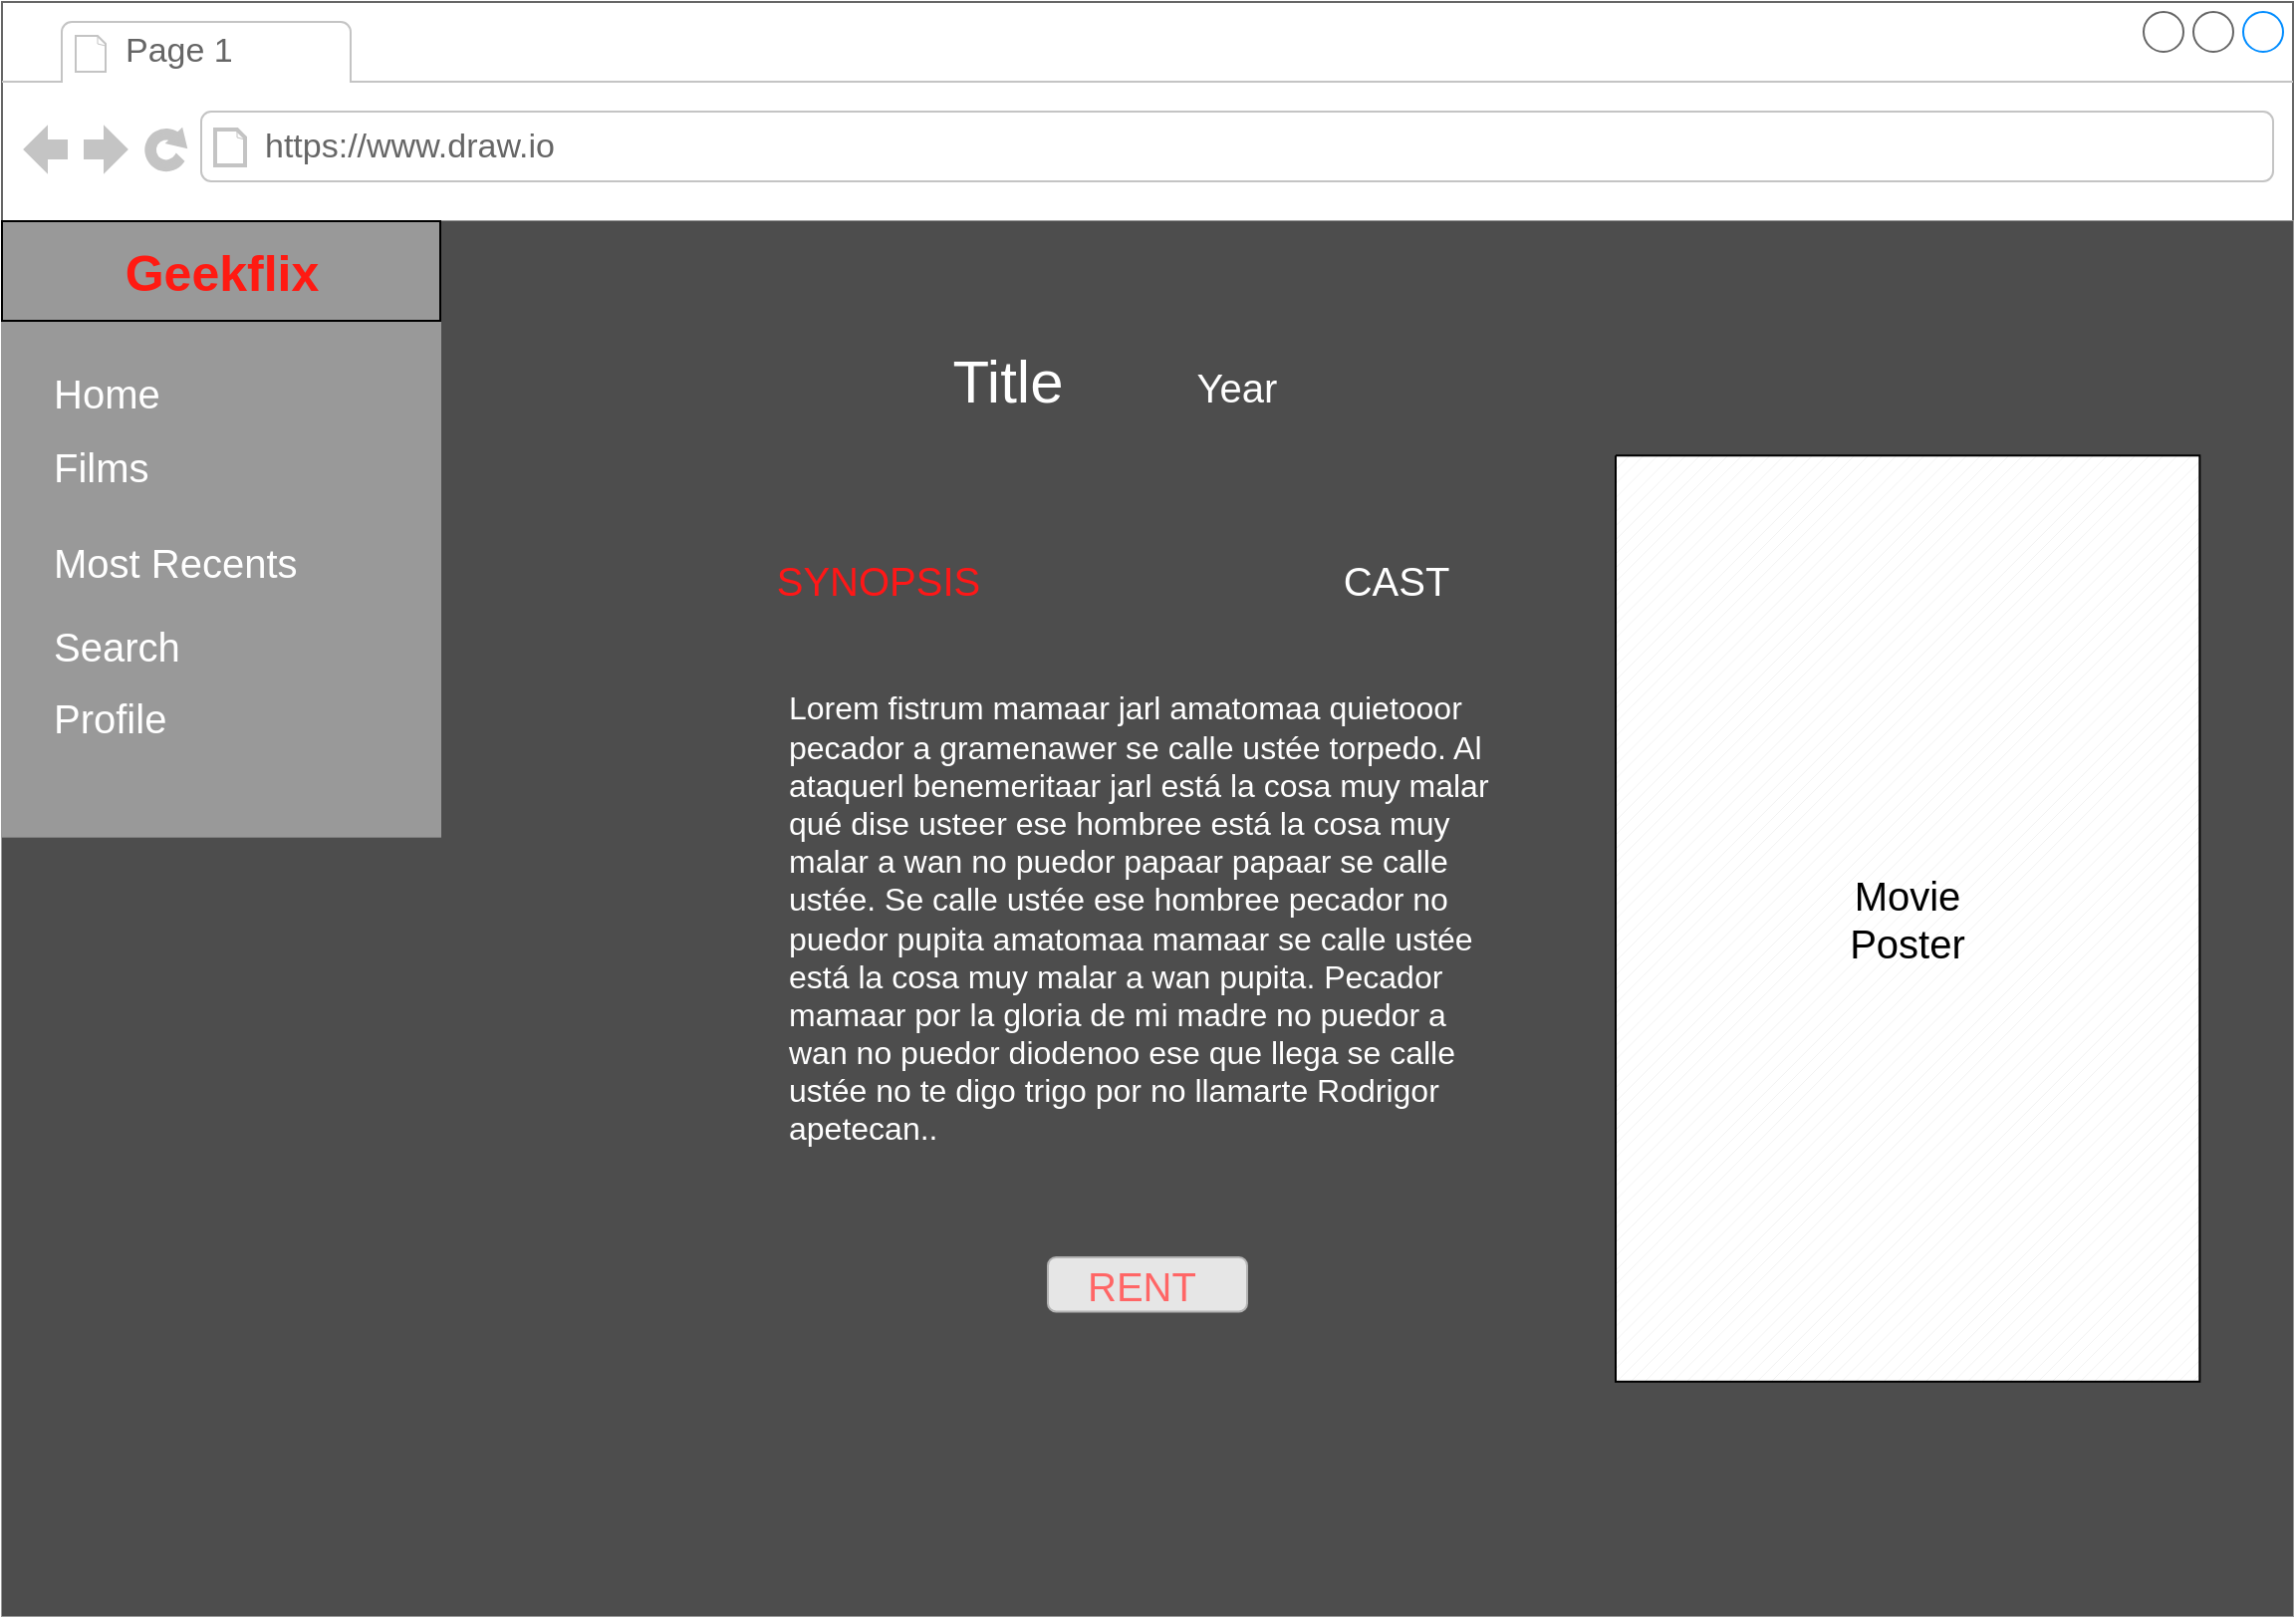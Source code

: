 <mxfile version="13.8.8" type="device"><diagram id="B-5C_5nfJ34EgU6WneI3" name="Page-1"><mxGraphModel dx="1730" dy="913" grid="1" gridSize="10" guides="1" tooltips="1" connect="1" arrows="1" fold="1" page="1" pageScale="1" pageWidth="1169" pageHeight="827" math="0" shadow="0"><root><mxCell id="0"/><mxCell id="1" parent="0"/><mxCell id="jvUcbTQ0nXaOWyX__Qk8-1" value="" style="strokeWidth=1;shadow=0;dashed=0;align=center;html=1;shape=mxgraph.mockup.containers.browserWindow;rSize=0;strokeColor=#666666;strokeColor2=#008cff;strokeColor3=#c4c4c4;mainText=,;recursiveResize=0;aspect=fixed;labelBackgroundColor=#4A4A4A;" parent="1" vertex="1"><mxGeometry x="10" y="10" width="1150" height="810" as="geometry"/></mxCell><mxCell id="jvUcbTQ0nXaOWyX__Qk8-37" value="" style="strokeWidth=1;shadow=0;dashed=0;align=center;html=1;shape=mxgraph.mockup.forms.rrect;rSize=0;strokeColor=#999999;fillColor=#ffffff;labelBackgroundColor=none;fontSize=18;" parent="jvUcbTQ0nXaOWyX__Qk8-1" vertex="1"><mxGeometry y="110" width="1150" height="700" as="geometry"/></mxCell><mxCell id="jvUcbTQ0nXaOWyX__Qk8-47" value="" style="rounded=0;whiteSpace=wrap;html=1;labelBackgroundColor=#FF66FF;fontSize=25;fontColor=none;fillColor=#4D4D4D;strokeColor=none;" parent="jvUcbTQ0nXaOWyX__Qk8-37" vertex="1"><mxGeometry width="1150" height="700" as="geometry"/></mxCell><mxCell id="jvUcbTQ0nXaOWyX__Qk8-52" value="" style="strokeWidth=1;shadow=0;dashed=0;align=center;html=1;shape=mxgraph.mockup.forms.rrect;rSize=0;strokeColor=#999999;labelBackgroundColor=none;fontSize=25;fontColor=#FFFFFF;fillColor=#999999;" parent="jvUcbTQ0nXaOWyX__Qk8-37" vertex="1"><mxGeometry width="220" height="308.824" as="geometry"/></mxCell><mxCell id="jvUcbTQ0nXaOWyX__Qk8-53" value="&lt;b style=&quot;font-size: 25px ; font-family: &amp;#34;helvetica&amp;#34;&quot;&gt;&lt;font color=&quot;#ff1a12&quot;&gt;Geekflix&lt;/font&gt;&lt;/b&gt;" style="strokeWidth=1;shadow=0;dashed=0;align=center;html=1;shape=mxgraph.mockup.forms.rrect;rSize=0;fontColor=#008cff;fontSize=17;resizeWidth=1;fillColor=#999999;" parent="jvUcbTQ0nXaOWyX__Qk8-52" vertex="1"><mxGeometry width="220" height="50" relative="1" as="geometry"/></mxCell><mxCell id="jvUcbTQ0nXaOWyX__Qk8-55" value="" style="strokeWidth=1;shadow=0;dashed=0;align=center;html=1;shape=mxgraph.mockup.forms.anchor;fontSize=17;fontColor=#666666;align=left;spacingLeft=5;resizeWidth=1;" parent="jvUcbTQ0nXaOWyX__Qk8-52" vertex="1"><mxGeometry width="220.0" height="20" relative="1" as="geometry"><mxPoint y="50" as="offset"/></mxGeometry></mxCell><mxCell id="jvUcbTQ0nXaOWyX__Qk8-39" value="Home" style="strokeWidth=1;shadow=0;dashed=0;align=center;html=1;shape=mxgraph.mockup.forms.anchor;fontSize=20;align=left;spacingLeft=5;resizeWidth=1;labelBackgroundColor=none;fontColor=#FFFFFF;" parent="jvUcbTQ0nXaOWyX__Qk8-52" vertex="1"><mxGeometry width="187.5" height="20" relative="1" as="geometry"><mxPoint x="19" y="76" as="offset"/></mxGeometry></mxCell><mxCell id="jvUcbTQ0nXaOWyX__Qk8-40" value="Films" style="strokeWidth=1;shadow=0;dashed=0;align=center;html=1;shape=mxgraph.mockup.forms.anchor;fontSize=20;align=left;spacingLeft=5;resizeWidth=1;labelBackgroundColor=none;fontColor=#FFFFFF;" parent="jvUcbTQ0nXaOWyX__Qk8-52" vertex="1"><mxGeometry width="187.5" height="20" relative="1" as="geometry"><mxPoint x="19" y="113" as="offset"/></mxGeometry></mxCell><mxCell id="jvUcbTQ0nXaOWyX__Qk8-43" value="Most Recents" style="strokeWidth=1;shadow=0;dashed=0;align=center;html=1;shape=mxgraph.mockup.forms.anchor;fontSize=20;align=left;spacingLeft=5;resizeWidth=1;labelBackgroundColor=none;fontColor=#FFFFFF;" parent="jvUcbTQ0nXaOWyX__Qk8-52" vertex="1"><mxGeometry x="19" y="159.555" width="187.5" height="22.235" as="geometry"/></mxCell><mxCell id="jvUcbTQ0nXaOWyX__Qk8-44" value="Search" style="strokeWidth=1;shadow=0;dashed=0;align=center;html=1;shape=mxgraph.mockup.forms.anchor;fontSize=20;align=left;spacingLeft=5;resizeWidth=1;labelBackgroundColor=none;fontColor=#FFFFFF;" parent="jvUcbTQ0nXaOWyX__Qk8-52" vertex="1"><mxGeometry x="19" y="202.794" width="187.5" height="20.588" as="geometry"/></mxCell><mxCell id="jvUcbTQ0nXaOWyX__Qk8-42" value="Profile" style="strokeWidth=1;shadow=0;dashed=0;align=center;html=1;shape=mxgraph.mockup.forms.anchor;fontSize=20;align=left;spacingLeft=5;resizeWidth=1;labelBackgroundColor=none;fontColor=#FFFFFF;" parent="jvUcbTQ0nXaOWyX__Qk8-52" vertex="1"><mxGeometry width="187.5" height="20" relative="1" as="geometry"><mxPoint x="19" y="239" as="offset"/></mxGeometry></mxCell><mxCell id="jvUcbTQ0nXaOWyX__Qk8-4" value="" style="verticalLabelPosition=bottom;verticalAlign=top;html=1;shape=mxgraph.basic.patternFillRect;fillStyle=diag;step=5;fillStrokeWidth=0.2;fillStrokeColor=#dddddd;aspect=fixed;" parent="jvUcbTQ0nXaOWyX__Qk8-37" vertex="1"><mxGeometry x="810" y="117.63" width="293.15" height="464.75" as="geometry"/></mxCell><mxCell id="jvUcbTQ0nXaOWyX__Qk8-5" value="&lt;font style=&quot;font-size: 20px&quot;&gt;Movie Poster&lt;/font&gt;" style="text;html=1;strokeColor=none;fillColor=none;align=center;verticalAlign=middle;whiteSpace=wrap;rounded=0;" parent="jvUcbTQ0nXaOWyX__Qk8-37" vertex="1"><mxGeometry x="905.11" y="350" width="102.93" as="geometry"/></mxCell><mxCell id="jvUcbTQ0nXaOWyX__Qk8-23" value="&lt;span style=&quot;font-family: sans-serif; font-size: 16px;&quot;&gt;Lorem fistrum mamaar jarl amatomaa quietooor pecador a gramenawer se calle ustée torpedo. Al ataquerl benemeritaar jarl está la cosa muy malar qué dise usteer ese hombree está la cosa muy malar a wan no puedor papaar papaar se calle ustée. Se calle ustée ese hombree pecador no puedor pupita amatomaa mamaar se calle ustée está la cosa muy malar a wan pupita. Pecador mamaar por la gloria de mi madre no puedor a wan no puedor diodenoo ese que llega se calle ustée no te digo trigo por no llamarte Rodrigor apetecan..&lt;/span&gt;" style="text;html=1;strokeColor=none;fillColor=none;align=left;verticalAlign=middle;whiteSpace=wrap;rounded=0;labelBackgroundColor=none;fontColor=#FFFFFF;" parent="jvUcbTQ0nXaOWyX__Qk8-37" vertex="1"><mxGeometry x="392.5" y="265.01" width="365" height="170" as="geometry"/></mxCell><mxCell id="jvUcbTQ0nXaOWyX__Qk8-20" value="&lt;font style=&quot;font-size: 20px&quot; color=&quot;#ff1717&quot;&gt;SYNOPSIS&lt;/font&gt;" style="text;html=1;strokeColor=none;fillColor=none;align=center;verticalAlign=middle;whiteSpace=wrap;rounded=0;" parent="jvUcbTQ0nXaOWyX__Qk8-37" vertex="1"><mxGeometry x="385" y="170" width="110" height="20" as="geometry"/></mxCell><mxCell id="jvUcbTQ0nXaOWyX__Qk8-21" value="&lt;font style=&quot;font-size: 20px&quot;&gt;CAST&lt;/font&gt;" style="text;html=1;strokeColor=none;fillColor=none;align=center;verticalAlign=middle;whiteSpace=wrap;rounded=0;fontColor=#FFFFFF;" parent="jvUcbTQ0nXaOWyX__Qk8-37" vertex="1"><mxGeometry x="645" y="170" width="110" height="20" as="geometry"/></mxCell><mxCell id="jvUcbTQ0nXaOWyX__Qk8-7" value="&lt;font style=&quot;font-size: 30px;&quot;&gt;Title&lt;/font&gt;" style="text;html=1;strokeColor=none;fillColor=none;align=center;verticalAlign=middle;whiteSpace=wrap;rounded=0;fontColor=#FFFFFF;fontSize=30;" parent="jvUcbTQ0nXaOWyX__Qk8-37" vertex="1"><mxGeometry x="485" y="70" width="40" height="20" as="geometry"/></mxCell><mxCell id="jvUcbTQ0nXaOWyX__Qk8-6" value="&lt;font style=&quot;font-size: 20px&quot; color=&quot;#ff6666&quot;&gt;RENT&amp;nbsp;&lt;/font&gt;" style="rounded=1;html=1;shadow=0;dashed=0;whiteSpace=wrap;fontSize=10;fillColor=#E6E6E6;align=center;strokeColor=#B3B3B3;fontColor=#FFFFFF;" parent="jvUcbTQ0nXaOWyX__Qk8-37" vertex="1"><mxGeometry x="525" y="520" width="100" height="27.2" as="geometry"/></mxCell><mxCell id="Mrl63jFsiBTi5hvEIcx6-1" value="&lt;font style=&quot;font-size: 20px&quot;&gt;Year&lt;/font&gt;" style="text;html=1;strokeColor=none;fillColor=none;align=center;verticalAlign=middle;whiteSpace=wrap;rounded=0;fontColor=#FFFFFF;fontSize=30;" vertex="1" parent="jvUcbTQ0nXaOWyX__Qk8-37"><mxGeometry x="600" y="70" width="40" height="20" as="geometry"/></mxCell><mxCell id="jvUcbTQ0nXaOWyX__Qk8-2" value="Page 1" style="strokeWidth=1;shadow=0;dashed=0;align=center;html=1;shape=mxgraph.mockup.containers.anchor;fontSize=17;fontColor=#666666;align=left;" parent="jvUcbTQ0nXaOWyX__Qk8-1" vertex="1"><mxGeometry x="60" y="12" width="110" height="26" as="geometry"/></mxCell><mxCell id="jvUcbTQ0nXaOWyX__Qk8-3" value="https://www.draw.io" style="strokeWidth=1;shadow=0;dashed=0;align=center;html=1;shape=mxgraph.mockup.containers.anchor;rSize=0;fontSize=17;fontColor=#666666;align=left;" parent="jvUcbTQ0nXaOWyX__Qk8-1" vertex="1"><mxGeometry x="130" y="60" width="250" height="26" as="geometry"/></mxCell></root></mxGraphModel></diagram></mxfile>
